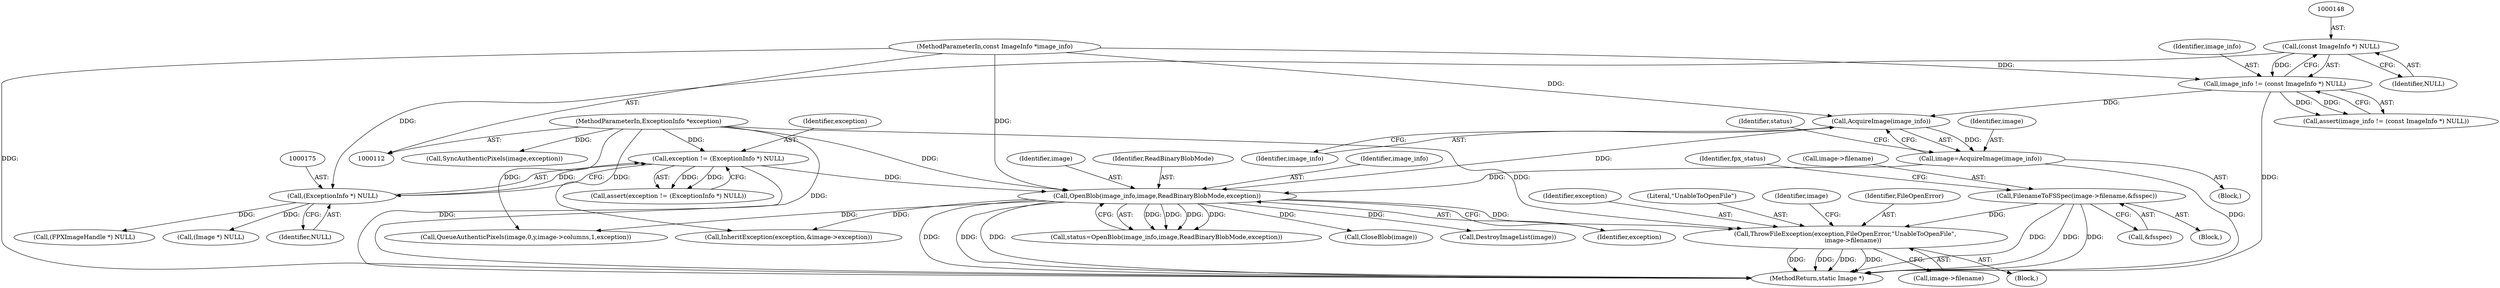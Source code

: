 digraph "0_ImageMagick_f6e9d0d9955e85bdd7540b251cd50d598dacc5e6_19@pointer" {
"1000272" [label="(Call,ThrowFileException(exception,FileOpenError,\"UnableToOpenFile\",\n        image->filename))"];
"1000189" [label="(Call,OpenBlob(image_info,image,ReadBinaryBlobMode,exception))"];
"1000185" [label="(Call,AcquireImage(image_info))"];
"1000145" [label="(Call,image_info != (const ImageInfo *) NULL)"];
"1000113" [label="(MethodParameterIn,const ImageInfo *image_info)"];
"1000147" [label="(Call,(const ImageInfo *) NULL)"];
"1000183" [label="(Call,image=AcquireImage(image_info))"];
"1000172" [label="(Call,exception != (ExceptionInfo *) NULL)"];
"1000114" [label="(MethodParameterIn,ExceptionInfo *exception)"];
"1000174" [label="(Call,(ExceptionInfo *) NULL)"];
"1000251" [label="(Call,FilenameToFSSpec(image->filename,&fsspec))"];
"1000204" [label="(Call,(Image *) NULL)"];
"1000252" [label="(Call,image->filename)"];
"1000171" [label="(Call,assert(exception != (ExceptionInfo *) NULL))"];
"1000149" [label="(Identifier,NULL)"];
"1000176" [label="(Identifier,NULL)"];
"1000201" [label="(Call,DestroyImageList(image))"];
"1000147" [label="(Call,(const ImageInfo *) NULL)"];
"1000146" [label="(Identifier,image_info)"];
"1000193" [label="(Identifier,exception)"];
"1000273" [label="(Identifier,exception)"];
"1000933" [label="(Call,QueueAuthenticPixels(image,0,y,image->columns,1,exception))"];
"1000184" [label="(Identifier,image)"];
"1000691" [label="(Call,InheritException(exception,&image->exception))"];
"1000189" [label="(Call,OpenBlob(image_info,image,ReadBinaryBlobMode,exception))"];
"1000276" [label="(Call,image->filename)"];
"1000192" [label="(Identifier,ReadBinaryBlobMode)"];
"1001229" [label="(MethodReturn,static Image *)"];
"1000270" [label="(Block,)"];
"1000275" [label="(Literal,\"UnableToOpenFile\")"];
"1000114" [label="(MethodParameterIn,ExceptionInfo *exception)"];
"1000272" [label="(Call,ThrowFileException(exception,FileOpenError,\"UnableToOpenFile\",\n        image->filename))"];
"1000255" [label="(Call,&fsspec)"];
"1000186" [label="(Identifier,image_info)"];
"1000190" [label="(Identifier,image_info)"];
"1000174" [label="(Call,(ExceptionInfo *) NULL)"];
"1000115" [label="(Block,)"];
"1000249" [label="(Block,)"];
"1000191" [label="(Identifier,image)"];
"1000188" [label="(Identifier,status)"];
"1000187" [label="(Call,status=OpenBlob(image_info,image,ReadBinaryBlobMode,exception))"];
"1000173" [label="(Identifier,exception)"];
"1000183" [label="(Call,image=AcquireImage(image_info))"];
"1001194" [label="(Call,SyncAuthenticPixels(image,exception))"];
"1000113" [label="(MethodParameterIn,const ImageInfo *image_info)"];
"1000259" [label="(Identifier,fpx_status)"];
"1000209" [label="(Call,CloseBlob(image))"];
"1000246" [label="(Call,(FPXImageHandle *) NULL)"];
"1000145" [label="(Call,image_info != (const ImageInfo *) NULL)"];
"1000172" [label="(Call,exception != (ExceptionInfo *) NULL)"];
"1000280" [label="(Identifier,image)"];
"1000251" [label="(Call,FilenameToFSSpec(image->filename,&fsspec))"];
"1000274" [label="(Identifier,FileOpenError)"];
"1000185" [label="(Call,AcquireImage(image_info))"];
"1000144" [label="(Call,assert(image_info != (const ImageInfo *) NULL))"];
"1000272" -> "1000270"  [label="AST: "];
"1000272" -> "1000276"  [label="CFG: "];
"1000273" -> "1000272"  [label="AST: "];
"1000274" -> "1000272"  [label="AST: "];
"1000275" -> "1000272"  [label="AST: "];
"1000276" -> "1000272"  [label="AST: "];
"1000280" -> "1000272"  [label="CFG: "];
"1000272" -> "1001229"  [label="DDG: "];
"1000272" -> "1001229"  [label="DDG: "];
"1000272" -> "1001229"  [label="DDG: "];
"1000272" -> "1001229"  [label="DDG: "];
"1000189" -> "1000272"  [label="DDG: "];
"1000114" -> "1000272"  [label="DDG: "];
"1000251" -> "1000272"  [label="DDG: "];
"1000189" -> "1000187"  [label="AST: "];
"1000189" -> "1000193"  [label="CFG: "];
"1000190" -> "1000189"  [label="AST: "];
"1000191" -> "1000189"  [label="AST: "];
"1000192" -> "1000189"  [label="AST: "];
"1000193" -> "1000189"  [label="AST: "];
"1000187" -> "1000189"  [label="CFG: "];
"1000189" -> "1001229"  [label="DDG: "];
"1000189" -> "1001229"  [label="DDG: "];
"1000189" -> "1001229"  [label="DDG: "];
"1000189" -> "1000187"  [label="DDG: "];
"1000189" -> "1000187"  [label="DDG: "];
"1000189" -> "1000187"  [label="DDG: "];
"1000189" -> "1000187"  [label="DDG: "];
"1000185" -> "1000189"  [label="DDG: "];
"1000113" -> "1000189"  [label="DDG: "];
"1000183" -> "1000189"  [label="DDG: "];
"1000172" -> "1000189"  [label="DDG: "];
"1000114" -> "1000189"  [label="DDG: "];
"1000189" -> "1000201"  [label="DDG: "];
"1000189" -> "1000209"  [label="DDG: "];
"1000189" -> "1000691"  [label="DDG: "];
"1000189" -> "1000933"  [label="DDG: "];
"1000185" -> "1000183"  [label="AST: "];
"1000185" -> "1000186"  [label="CFG: "];
"1000186" -> "1000185"  [label="AST: "];
"1000183" -> "1000185"  [label="CFG: "];
"1000185" -> "1000183"  [label="DDG: "];
"1000145" -> "1000185"  [label="DDG: "];
"1000113" -> "1000185"  [label="DDG: "];
"1000145" -> "1000144"  [label="AST: "];
"1000145" -> "1000147"  [label="CFG: "];
"1000146" -> "1000145"  [label="AST: "];
"1000147" -> "1000145"  [label="AST: "];
"1000144" -> "1000145"  [label="CFG: "];
"1000145" -> "1001229"  [label="DDG: "];
"1000145" -> "1000144"  [label="DDG: "];
"1000145" -> "1000144"  [label="DDG: "];
"1000113" -> "1000145"  [label="DDG: "];
"1000147" -> "1000145"  [label="DDG: "];
"1000113" -> "1000112"  [label="AST: "];
"1000113" -> "1001229"  [label="DDG: "];
"1000147" -> "1000149"  [label="CFG: "];
"1000148" -> "1000147"  [label="AST: "];
"1000149" -> "1000147"  [label="AST: "];
"1000147" -> "1000174"  [label="DDG: "];
"1000183" -> "1000115"  [label="AST: "];
"1000184" -> "1000183"  [label="AST: "];
"1000188" -> "1000183"  [label="CFG: "];
"1000183" -> "1001229"  [label="DDG: "];
"1000172" -> "1000171"  [label="AST: "];
"1000172" -> "1000174"  [label="CFG: "];
"1000173" -> "1000172"  [label="AST: "];
"1000174" -> "1000172"  [label="AST: "];
"1000171" -> "1000172"  [label="CFG: "];
"1000172" -> "1001229"  [label="DDG: "];
"1000172" -> "1000171"  [label="DDG: "];
"1000172" -> "1000171"  [label="DDG: "];
"1000114" -> "1000172"  [label="DDG: "];
"1000174" -> "1000172"  [label="DDG: "];
"1000114" -> "1000112"  [label="AST: "];
"1000114" -> "1001229"  [label="DDG: "];
"1000114" -> "1000691"  [label="DDG: "];
"1000114" -> "1000933"  [label="DDG: "];
"1000114" -> "1001194"  [label="DDG: "];
"1000174" -> "1000176"  [label="CFG: "];
"1000175" -> "1000174"  [label="AST: "];
"1000176" -> "1000174"  [label="AST: "];
"1000174" -> "1000204"  [label="DDG: "];
"1000174" -> "1000246"  [label="DDG: "];
"1000251" -> "1000249"  [label="AST: "];
"1000251" -> "1000255"  [label="CFG: "];
"1000252" -> "1000251"  [label="AST: "];
"1000255" -> "1000251"  [label="AST: "];
"1000259" -> "1000251"  [label="CFG: "];
"1000251" -> "1001229"  [label="DDG: "];
"1000251" -> "1001229"  [label="DDG: "];
"1000251" -> "1001229"  [label="DDG: "];
}
